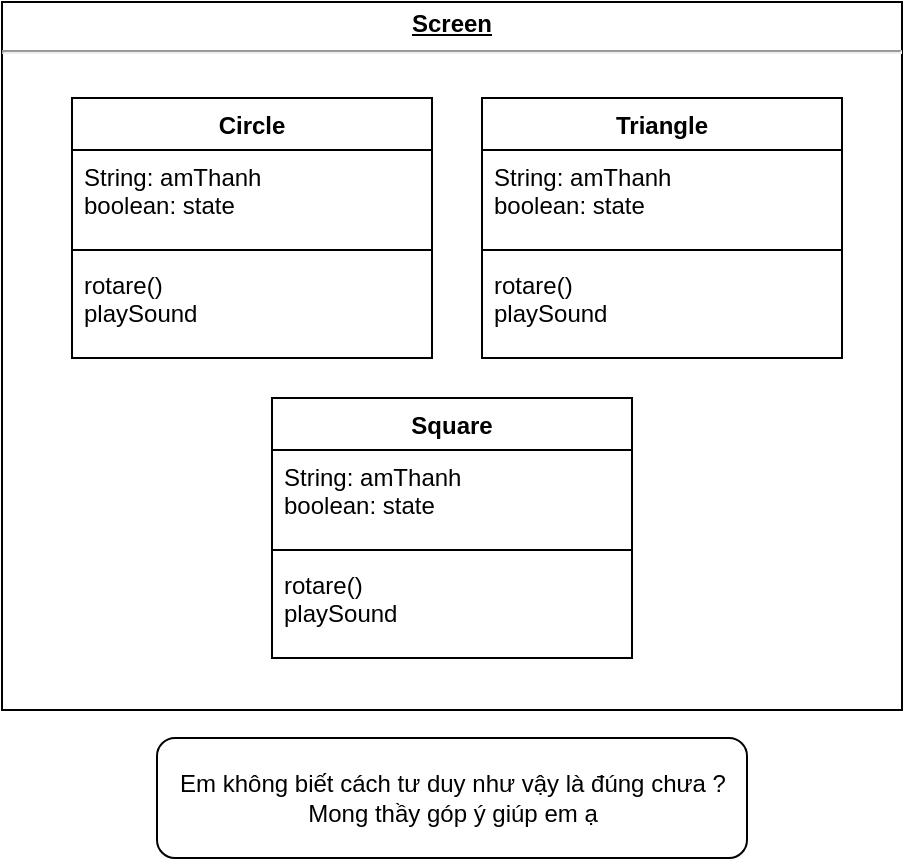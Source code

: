 <mxfile version="15.4.0" type="device"><diagram id="-zNG87xbm9TACfGBPIG3" name="Page-1"><mxGraphModel dx="1086" dy="846" grid="1" gridSize="10" guides="1" tooltips="1" connect="1" arrows="1" fold="1" page="1" pageScale="1" pageWidth="1169" pageHeight="827" math="0" shadow="0"><root><mxCell id="0"/><mxCell id="1" parent="0"/><mxCell id="L5GzxRu2C70k0CzpPa9m-1" value="Circle" style="swimlane;fontStyle=1;align=center;verticalAlign=top;childLayout=stackLayout;horizontal=1;startSize=26;horizontalStack=0;resizeParent=1;resizeParentMax=0;resizeLast=0;collapsible=1;marginBottom=0;" vertex="1" parent="1"><mxGeometry x="585" y="230" width="180" height="130" as="geometry"><mxRectangle x="300" y="120" width="70" height="26" as="alternateBounds"/></mxGeometry></mxCell><mxCell id="L5GzxRu2C70k0CzpPa9m-2" value="String: amThanh&#10;boolean: state" style="text;strokeColor=none;fillColor=none;align=left;verticalAlign=top;spacingLeft=4;spacingRight=4;overflow=hidden;rotatable=0;points=[[0,0.5],[1,0.5]];portConstraint=eastwest;" vertex="1" parent="L5GzxRu2C70k0CzpPa9m-1"><mxGeometry y="26" width="180" height="46" as="geometry"/></mxCell><mxCell id="L5GzxRu2C70k0CzpPa9m-3" value="" style="line;strokeWidth=1;fillColor=none;align=left;verticalAlign=middle;spacingTop=-1;spacingLeft=3;spacingRight=3;rotatable=0;labelPosition=right;points=[];portConstraint=eastwest;" vertex="1" parent="L5GzxRu2C70k0CzpPa9m-1"><mxGeometry y="72" width="180" height="8" as="geometry"/></mxCell><mxCell id="L5GzxRu2C70k0CzpPa9m-4" value="rotare()&#10;playSound" style="text;strokeColor=none;fillColor=none;align=left;verticalAlign=top;spacingLeft=4;spacingRight=4;overflow=hidden;rotatable=0;points=[[0,0.5],[1,0.5]];portConstraint=eastwest;" vertex="1" parent="L5GzxRu2C70k0CzpPa9m-1"><mxGeometry y="80" width="180" height="50" as="geometry"/></mxCell><mxCell id="L5GzxRu2C70k0CzpPa9m-13" value="Triangle" style="swimlane;fontStyle=1;align=center;verticalAlign=top;childLayout=stackLayout;horizontal=1;startSize=26;horizontalStack=0;resizeParent=1;resizeParentMax=0;resizeLast=0;collapsible=1;marginBottom=0;" vertex="1" parent="1"><mxGeometry x="790" y="230" width="180" height="130" as="geometry"/></mxCell><mxCell id="L5GzxRu2C70k0CzpPa9m-29" value="String: amThanh&#10;boolean: state" style="text;strokeColor=none;fillColor=none;align=left;verticalAlign=top;spacingLeft=4;spacingRight=4;overflow=hidden;rotatable=0;points=[[0,0.5],[1,0.5]];portConstraint=eastwest;" vertex="1" parent="L5GzxRu2C70k0CzpPa9m-13"><mxGeometry y="26" width="180" height="46" as="geometry"/></mxCell><mxCell id="L5GzxRu2C70k0CzpPa9m-15" value="" style="line;strokeWidth=1;fillColor=none;align=left;verticalAlign=middle;spacingTop=-1;spacingLeft=3;spacingRight=3;rotatable=0;labelPosition=right;points=[];portConstraint=eastwest;" vertex="1" parent="L5GzxRu2C70k0CzpPa9m-13"><mxGeometry y="72" width="180" height="8" as="geometry"/></mxCell><mxCell id="L5GzxRu2C70k0CzpPa9m-16" value="rotare()&#10;playSound" style="text;strokeColor=none;fillColor=none;align=left;verticalAlign=top;spacingLeft=4;spacingRight=4;overflow=hidden;rotatable=0;points=[[0,0.5],[1,0.5]];portConstraint=eastwest;" vertex="1" parent="L5GzxRu2C70k0CzpPa9m-13"><mxGeometry y="80" width="180" height="50" as="geometry"/></mxCell><mxCell id="L5GzxRu2C70k0CzpPa9m-28" value="&lt;p style=&quot;margin: 0px ; margin-top: 4px ; text-align: center ; text-decoration: underline&quot;&gt;&lt;b&gt;Screen&lt;/b&gt;&lt;/p&gt;&lt;hr&gt;&lt;p style=&quot;margin: 0px ; margin-left: 8px&quot;&gt;&lt;br&gt;&lt;/p&gt;" style="verticalAlign=top;align=left;overflow=fill;fontSize=12;fontFamily=Helvetica;html=1;fillColor=none;" vertex="1" parent="1"><mxGeometry x="550" y="182" width="450" height="354" as="geometry"/></mxCell><mxCell id="L5GzxRu2C70k0CzpPa9m-17" value="Square" style="swimlane;fontStyle=1;align=center;verticalAlign=top;childLayout=stackLayout;horizontal=1;startSize=26;horizontalStack=0;resizeParent=1;resizeParentMax=0;resizeLast=0;collapsible=1;marginBottom=0;" vertex="1" parent="1"><mxGeometry x="685" y="380" width="180" height="130" as="geometry"/></mxCell><mxCell id="L5GzxRu2C70k0CzpPa9m-30" value="String: amThanh&#10;boolean: state" style="text;strokeColor=none;fillColor=none;align=left;verticalAlign=top;spacingLeft=4;spacingRight=4;overflow=hidden;rotatable=0;points=[[0,0.5],[1,0.5]];portConstraint=eastwest;" vertex="1" parent="L5GzxRu2C70k0CzpPa9m-17"><mxGeometry y="26" width="180" height="46" as="geometry"/></mxCell><mxCell id="L5GzxRu2C70k0CzpPa9m-19" value="" style="line;strokeWidth=1;fillColor=none;align=left;verticalAlign=middle;spacingTop=-1;spacingLeft=3;spacingRight=3;rotatable=0;labelPosition=right;points=[];portConstraint=eastwest;" vertex="1" parent="L5GzxRu2C70k0CzpPa9m-17"><mxGeometry y="72" width="180" height="8" as="geometry"/></mxCell><mxCell id="L5GzxRu2C70k0CzpPa9m-20" value="rotare()&#10;playSound" style="text;strokeColor=none;fillColor=none;align=left;verticalAlign=top;spacingLeft=4;spacingRight=4;overflow=hidden;rotatable=0;points=[[0,0.5],[1,0.5]];portConstraint=eastwest;" vertex="1" parent="L5GzxRu2C70k0CzpPa9m-17"><mxGeometry y="80" width="180" height="50" as="geometry"/></mxCell><mxCell id="L5GzxRu2C70k0CzpPa9m-31" value="Em không biết cách tư duy như vậy là đúng chưa ? Mong thầy góp ý giúp em ạ" style="rounded=1;whiteSpace=wrap;html=1;fillColor=none;" vertex="1" parent="1"><mxGeometry x="627.5" y="550" width="295" height="60" as="geometry"/></mxCell></root></mxGraphModel></diagram></mxfile>
